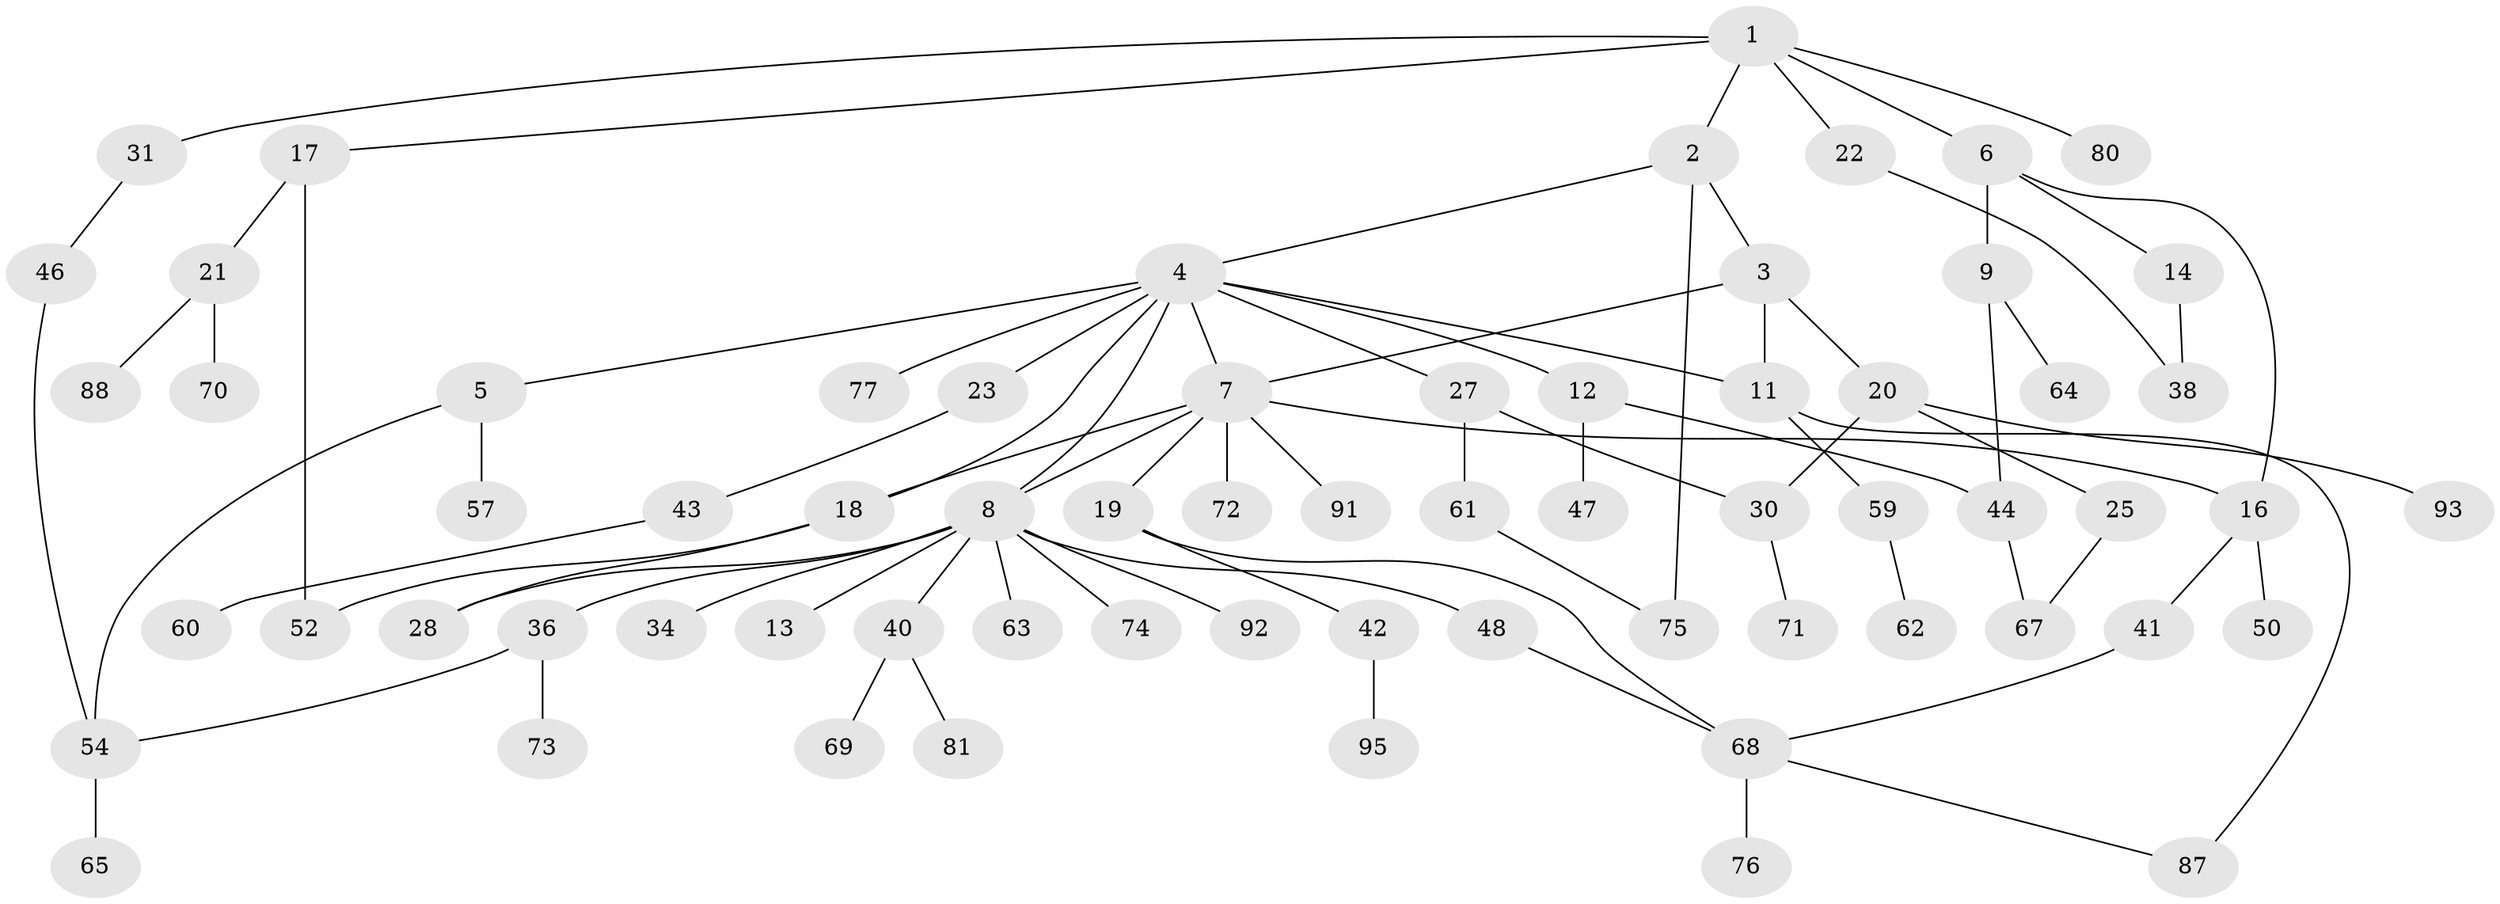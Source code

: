 // original degree distribution, {6: 0.03125, 4: 0.10416666666666667, 8: 0.010416666666666666, 3: 0.19791666666666666, 7: 0.010416666666666666, 2: 0.2916666666666667, 1: 0.34375, 5: 0.010416666666666666}
// Generated by graph-tools (version 1.1) at 2025/17/03/04/25 18:17:03]
// undirected, 67 vertices, 83 edges
graph export_dot {
graph [start="1"]
  node [color=gray90,style=filled];
  1;
  2;
  3;
  4 [super="+24"];
  5;
  6;
  7 [super="+78+53"];
  8 [super="+26+15+10"];
  9;
  11 [super="+51"];
  12 [super="+33"];
  13;
  14;
  16 [super="+29"];
  17 [super="+32"];
  18 [super="+94+37"];
  19 [super="+96"];
  20;
  21 [super="+35"];
  22;
  23;
  25;
  27;
  28;
  30 [super="+56"];
  31;
  34 [super="+86"];
  36 [super="+66"];
  38;
  40;
  41 [super="+79"];
  42 [super="+45"];
  43;
  44;
  46;
  47;
  48 [super="+89"];
  50;
  52 [super="+58"];
  54 [super="+55"];
  57;
  59 [super="+82"];
  60;
  61;
  62;
  63;
  64;
  65;
  67;
  68;
  69;
  70;
  71;
  72;
  73;
  74;
  75;
  76;
  77;
  80;
  81;
  87;
  88;
  91;
  92;
  93;
  95;
  1 -- 2;
  1 -- 6;
  1 -- 17;
  1 -- 22;
  1 -- 31;
  1 -- 80;
  2 -- 3;
  2 -- 4;
  2 -- 75;
  3 -- 7;
  3 -- 11;
  3 -- 20;
  4 -- 5;
  4 -- 8;
  4 -- 12;
  4 -- 23;
  4 -- 77;
  4 -- 27;
  4 -- 18;
  4 -- 11;
  4 -- 7;
  5 -- 57;
  5 -- 54;
  6 -- 9;
  6 -- 14;
  6 -- 16;
  7 -- 18;
  7 -- 19;
  7 -- 72;
  7 -- 16;
  7 -- 8;
  7 -- 91;
  8 -- 13;
  8 -- 48;
  8 -- 92;
  8 -- 36;
  8 -- 40;
  8 -- 28;
  8 -- 63;
  8 -- 34;
  8 -- 74;
  9 -- 64;
  9 -- 44;
  11 -- 59;
  11 -- 87;
  12 -- 44;
  12 -- 47;
  14 -- 38;
  16 -- 41;
  16 -- 50;
  17 -- 21;
  17 -- 52;
  18 -- 28;
  18 -- 52;
  19 -- 42;
  19 -- 68;
  20 -- 25;
  20 -- 30;
  20 -- 93;
  21 -- 88;
  21 -- 70;
  22 -- 38;
  23 -- 43;
  25 -- 67;
  27 -- 61;
  27 -- 30;
  30 -- 71;
  31 -- 46;
  36 -- 54;
  36 -- 73;
  40 -- 69;
  40 -- 81;
  41 -- 68;
  42 -- 95;
  43 -- 60;
  44 -- 67;
  46 -- 54;
  48 -- 68;
  54 -- 65;
  59 -- 62;
  61 -- 75;
  68 -- 76;
  68 -- 87;
}
